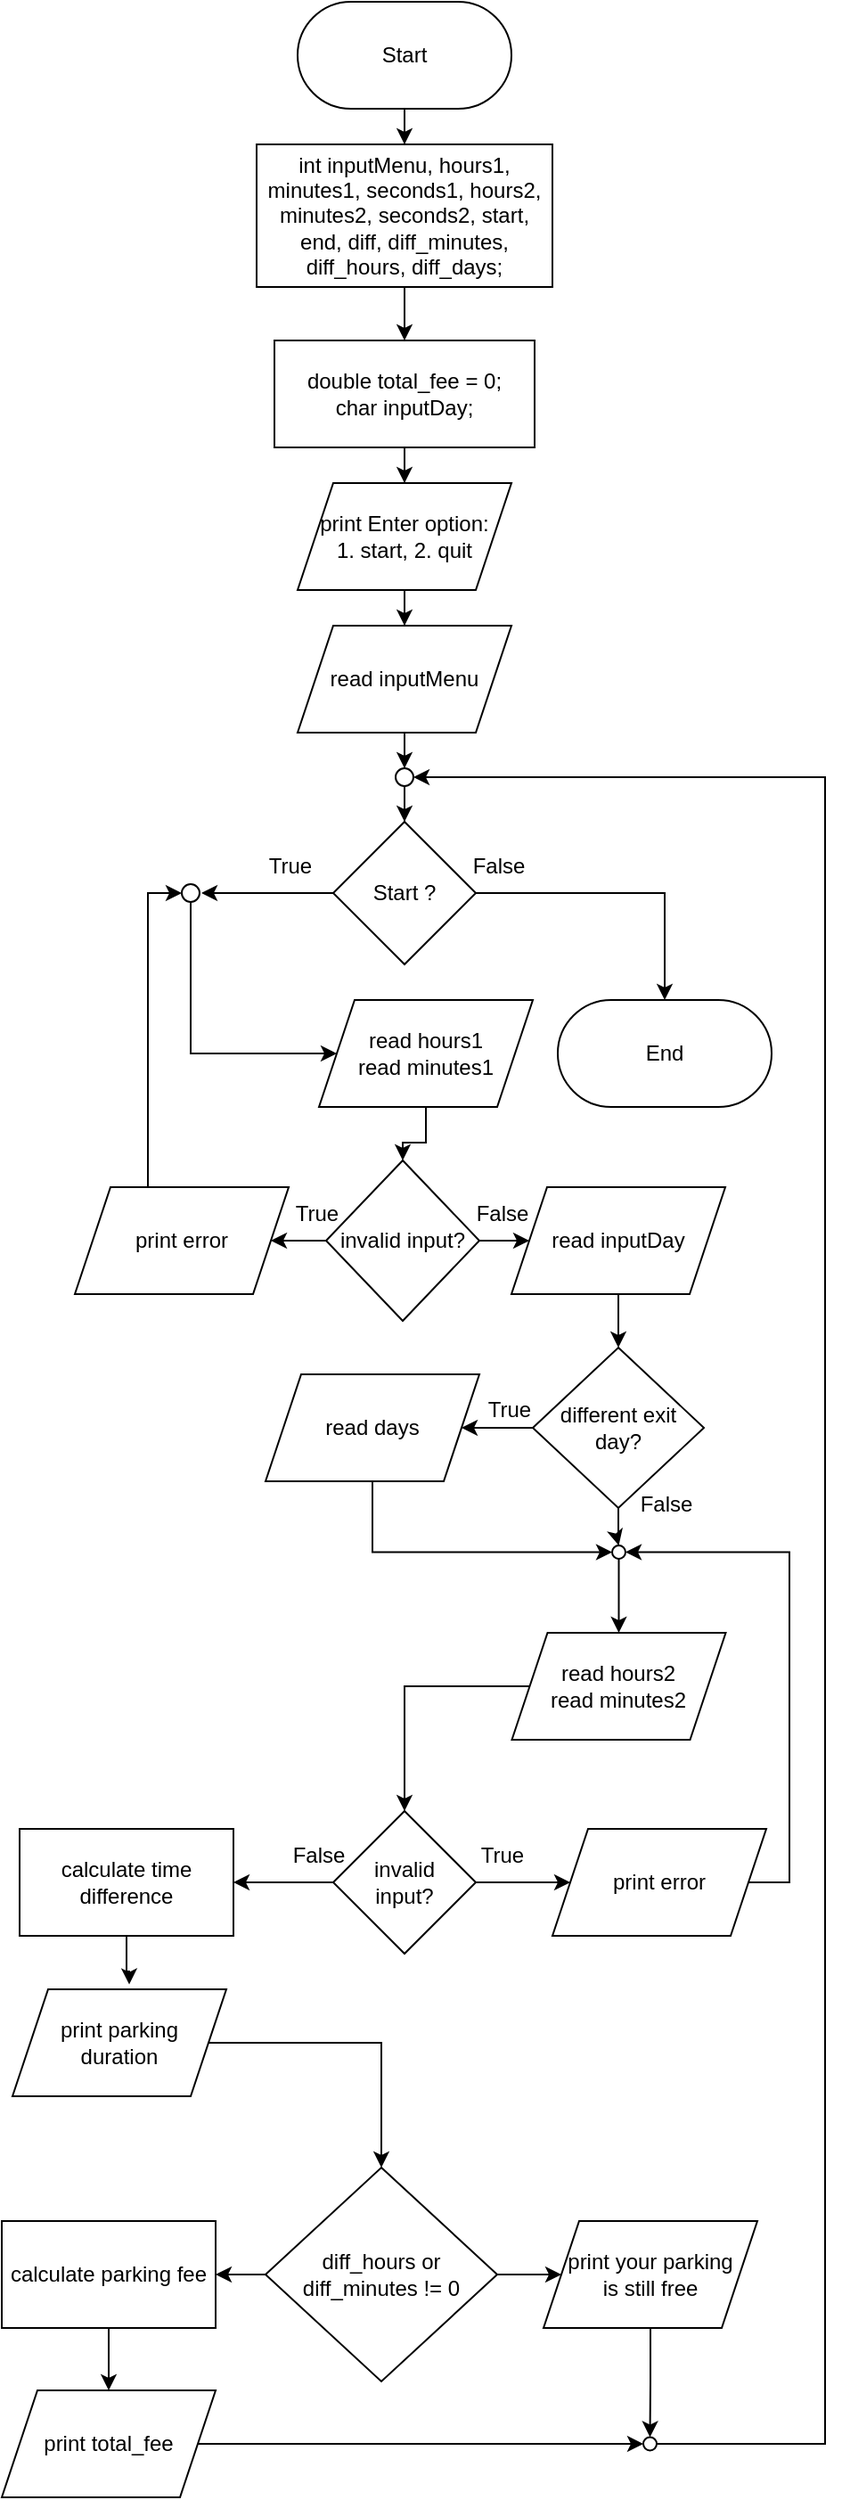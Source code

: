 <mxfile version="21.0.6" type="device"><diagram id="C5RBs43oDa-KdzZeNtuy" name="Page-1"><mxGraphModel dx="2173" dy="998" grid="1" gridSize="10" guides="1" tooltips="1" connect="1" arrows="1" fold="1" page="1" pageScale="1" pageWidth="827" pageHeight="1169" math="0" shadow="0"><root><mxCell id="WIyWlLk6GJQsqaUBKTNV-0"/><mxCell id="WIyWlLk6GJQsqaUBKTNV-1" parent="WIyWlLk6GJQsqaUBKTNV-0"/><mxCell id="Q1KsYgdhHUX1GpTsWLBj-20" style="edgeStyle=orthogonalEdgeStyle;rounded=0;orthogonalLoop=1;jettySize=auto;html=1;entryX=0.5;entryY=0;entryDx=0;entryDy=0;" parent="WIyWlLk6GJQsqaUBKTNV-1" source="Q1KsYgdhHUX1GpTsWLBj-0" target="Q1KsYgdhHUX1GpTsWLBj-2" edge="1"><mxGeometry relative="1" as="geometry"/></mxCell><mxCell id="Q1KsYgdhHUX1GpTsWLBj-0" value="Start" style="rounded=1;whiteSpace=wrap;html=1;arcSize=50;" parent="WIyWlLk6GJQsqaUBKTNV-1" vertex="1"><mxGeometry x="354" y="70" width="120" height="60" as="geometry"/></mxCell><mxCell id="Q1KsYgdhHUX1GpTsWLBj-22" style="edgeStyle=orthogonalEdgeStyle;rounded=0;orthogonalLoop=1;jettySize=auto;html=1;entryX=0.5;entryY=0;entryDx=0;entryDy=0;" parent="WIyWlLk6GJQsqaUBKTNV-1" source="Q1KsYgdhHUX1GpTsWLBj-1" target="Q1KsYgdhHUX1GpTsWLBj-3" edge="1"><mxGeometry relative="1" as="geometry"/></mxCell><mxCell id="Q1KsYgdhHUX1GpTsWLBj-1" value="double total_fee = 0;&lt;br&gt;char inputDay;" style="rounded=0;whiteSpace=wrap;html=1;" parent="WIyWlLk6GJQsqaUBKTNV-1" vertex="1"><mxGeometry x="341" y="260" width="146" height="60" as="geometry"/></mxCell><mxCell id="Q1KsYgdhHUX1GpTsWLBj-21" style="edgeStyle=orthogonalEdgeStyle;rounded=0;orthogonalLoop=1;jettySize=auto;html=1;entryX=0.5;entryY=0;entryDx=0;entryDy=0;" parent="WIyWlLk6GJQsqaUBKTNV-1" source="Q1KsYgdhHUX1GpTsWLBj-2" target="Q1KsYgdhHUX1GpTsWLBj-1" edge="1"><mxGeometry relative="1" as="geometry"/></mxCell><mxCell id="Q1KsYgdhHUX1GpTsWLBj-2" value="int inputMenu, hours1, minutes1, seconds1, hours2, minutes2, seconds2, start, end, diff, diff_minutes, diff_hours, diff_days;" style="rounded=0;whiteSpace=wrap;html=1;" parent="WIyWlLk6GJQsqaUBKTNV-1" vertex="1"><mxGeometry x="331" y="150" width="166" height="80" as="geometry"/></mxCell><mxCell id="Q1KsYgdhHUX1GpTsWLBj-23" style="edgeStyle=orthogonalEdgeStyle;rounded=0;orthogonalLoop=1;jettySize=auto;html=1;entryX=0.5;entryY=0;entryDx=0;entryDy=0;" parent="WIyWlLk6GJQsqaUBKTNV-1" source="Q1KsYgdhHUX1GpTsWLBj-3" target="Q1KsYgdhHUX1GpTsWLBj-8" edge="1"><mxGeometry relative="1" as="geometry"/></mxCell><mxCell id="Q1KsYgdhHUX1GpTsWLBj-3" value="print Enter option:&lt;br&gt;1. start, 2. quit" style="shape=parallelogram;perimeter=parallelogramPerimeter;whiteSpace=wrap;html=1;fixedSize=1;" parent="WIyWlLk6GJQsqaUBKTNV-1" vertex="1"><mxGeometry x="354" y="340" width="120" height="60" as="geometry"/></mxCell><mxCell id="Q1KsYgdhHUX1GpTsWLBj-6" style="edgeStyle=orthogonalEdgeStyle;rounded=0;orthogonalLoop=1;jettySize=auto;html=1;entryX=0.5;entryY=0;entryDx=0;entryDy=0;" parent="WIyWlLk6GJQsqaUBKTNV-1" source="Q1KsYgdhHUX1GpTsWLBj-4" target="Q1KsYgdhHUX1GpTsWLBj-5" edge="1"><mxGeometry relative="1" as="geometry"><Array as="points"><mxPoint x="560" y="570"/></Array></mxGeometry></mxCell><mxCell id="Q1KsYgdhHUX1GpTsWLBj-15" style="edgeStyle=orthogonalEdgeStyle;rounded=0;orthogonalLoop=1;jettySize=auto;html=1;" parent="WIyWlLk6GJQsqaUBKTNV-1" source="Q1KsYgdhHUX1GpTsWLBj-4" edge="1"><mxGeometry relative="1" as="geometry"><mxPoint x="300" y="570" as="targetPoint"/></mxGeometry></mxCell><mxCell id="Q1KsYgdhHUX1GpTsWLBj-4" value="Start ?" style="rhombus;whiteSpace=wrap;html=1;" parent="WIyWlLk6GJQsqaUBKTNV-1" vertex="1"><mxGeometry x="374" y="530" width="80" height="80" as="geometry"/></mxCell><mxCell id="Q1KsYgdhHUX1GpTsWLBj-5" value="End" style="rounded=1;whiteSpace=wrap;html=1;arcSize=50;" parent="WIyWlLk6GJQsqaUBKTNV-1" vertex="1"><mxGeometry x="500" y="630" width="120" height="60" as="geometry"/></mxCell><mxCell id="lWcQ2TxY43caHf1IDRP1-18" style="edgeStyle=orthogonalEdgeStyle;rounded=0;orthogonalLoop=1;jettySize=auto;html=1;entryX=0.5;entryY=0;entryDx=0;entryDy=0;" parent="WIyWlLk6GJQsqaUBKTNV-1" source="Q1KsYgdhHUX1GpTsWLBj-8" target="lWcQ2TxY43caHf1IDRP1-17" edge="1"><mxGeometry relative="1" as="geometry"/></mxCell><mxCell id="Q1KsYgdhHUX1GpTsWLBj-8" value="read inputMenu" style="shape=parallelogram;perimeter=parallelogramPerimeter;whiteSpace=wrap;html=1;fixedSize=1;" parent="WIyWlLk6GJQsqaUBKTNV-1" vertex="1"><mxGeometry x="354" y="420" width="120" height="60" as="geometry"/></mxCell><mxCell id="f7K5kzfWzGegIVDCDA3Q-1" style="edgeStyle=orthogonalEdgeStyle;rounded=0;orthogonalLoop=1;jettySize=auto;html=1;entryX=0.5;entryY=0;entryDx=0;entryDy=0;" edge="1" parent="WIyWlLk6GJQsqaUBKTNV-1" source="Q1KsYgdhHUX1GpTsWLBj-10" target="Q1KsYgdhHUX1GpTsWLBj-13"><mxGeometry relative="1" as="geometry"/></mxCell><mxCell id="Q1KsYgdhHUX1GpTsWLBj-10" value="read hours1&lt;br&gt;read minutes1" style="shape=parallelogram;perimeter=parallelogramPerimeter;whiteSpace=wrap;html=1;fixedSize=1;" parent="WIyWlLk6GJQsqaUBKTNV-1" vertex="1"><mxGeometry x="366" y="630" width="120" height="60" as="geometry"/></mxCell><mxCell id="Q1KsYgdhHUX1GpTsWLBj-30" style="edgeStyle=orthogonalEdgeStyle;rounded=0;orthogonalLoop=1;jettySize=auto;html=1;entryX=1;entryY=0.5;entryDx=0;entryDy=0;" parent="WIyWlLk6GJQsqaUBKTNV-1" source="Q1KsYgdhHUX1GpTsWLBj-13" target="Q1KsYgdhHUX1GpTsWLBj-29" edge="1"><mxGeometry relative="1" as="geometry"/></mxCell><mxCell id="Q1KsYgdhHUX1GpTsWLBj-34" style="edgeStyle=orthogonalEdgeStyle;rounded=0;orthogonalLoop=1;jettySize=auto;html=1;" parent="WIyWlLk6GJQsqaUBKTNV-1" source="Q1KsYgdhHUX1GpTsWLBj-13" target="Q1KsYgdhHUX1GpTsWLBj-33" edge="1"><mxGeometry relative="1" as="geometry"/></mxCell><mxCell id="Q1KsYgdhHUX1GpTsWLBj-13" value="invalid input?" style="rhombus;whiteSpace=wrap;html=1;" parent="WIyWlLk6GJQsqaUBKTNV-1" vertex="1"><mxGeometry x="370" y="720" width="86" height="90" as="geometry"/></mxCell><mxCell id="Q1KsYgdhHUX1GpTsWLBj-16" style="edgeStyle=orthogonalEdgeStyle;rounded=0;orthogonalLoop=1;jettySize=auto;html=1;entryX=0;entryY=0.5;entryDx=0;entryDy=0;" parent="WIyWlLk6GJQsqaUBKTNV-1" source="Q1KsYgdhHUX1GpTsWLBj-14" target="Q1KsYgdhHUX1GpTsWLBj-10" edge="1"><mxGeometry relative="1" as="geometry"><mxPoint x="294" y="630" as="targetPoint"/><Array as="points"><mxPoint x="294" y="660"/></Array></mxGeometry></mxCell><mxCell id="Q1KsYgdhHUX1GpTsWLBj-14" value="" style="ellipse;whiteSpace=wrap;html=1;aspect=fixed;" parent="WIyWlLk6GJQsqaUBKTNV-1" vertex="1"><mxGeometry x="289" y="565" width="10" height="10" as="geometry"/></mxCell><mxCell id="Q1KsYgdhHUX1GpTsWLBj-18" value="True" style="text;html=1;strokeColor=none;fillColor=none;align=center;verticalAlign=middle;whiteSpace=wrap;rounded=0;" parent="WIyWlLk6GJQsqaUBKTNV-1" vertex="1"><mxGeometry x="320" y="540" width="60" height="30" as="geometry"/></mxCell><mxCell id="Q1KsYgdhHUX1GpTsWLBj-19" value="False" style="text;html=1;strokeColor=none;fillColor=none;align=center;verticalAlign=middle;whiteSpace=wrap;rounded=0;" parent="WIyWlLk6GJQsqaUBKTNV-1" vertex="1"><mxGeometry x="437" y="540" width="60" height="30" as="geometry"/></mxCell><mxCell id="Q1KsYgdhHUX1GpTsWLBj-28" value="True" style="text;html=1;strokeColor=none;fillColor=none;align=center;verticalAlign=middle;whiteSpace=wrap;rounded=0;" parent="WIyWlLk6GJQsqaUBKTNV-1" vertex="1"><mxGeometry x="335" y="735" width="60" height="30" as="geometry"/></mxCell><mxCell id="Q1KsYgdhHUX1GpTsWLBj-32" style="edgeStyle=orthogonalEdgeStyle;rounded=0;orthogonalLoop=1;jettySize=auto;html=1;entryX=0;entryY=0.5;entryDx=0;entryDy=0;" parent="WIyWlLk6GJQsqaUBKTNV-1" source="Q1KsYgdhHUX1GpTsWLBj-29" target="Q1KsYgdhHUX1GpTsWLBj-14" edge="1"><mxGeometry relative="1" as="geometry"><Array as="points"><mxPoint x="270" y="570"/></Array></mxGeometry></mxCell><mxCell id="Q1KsYgdhHUX1GpTsWLBj-29" value="print error" style="shape=parallelogram;perimeter=parallelogramPerimeter;whiteSpace=wrap;html=1;fixedSize=1;" parent="WIyWlLk6GJQsqaUBKTNV-1" vertex="1"><mxGeometry x="229" y="735" width="120" height="60" as="geometry"/></mxCell><mxCell id="Q1KsYgdhHUX1GpTsWLBj-40" style="edgeStyle=orthogonalEdgeStyle;rounded=0;orthogonalLoop=1;jettySize=auto;html=1;entryX=0.5;entryY=0;entryDx=0;entryDy=0;" parent="WIyWlLk6GJQsqaUBKTNV-1" source="Q1KsYgdhHUX1GpTsWLBj-33" target="Q1KsYgdhHUX1GpTsWLBj-36" edge="1"><mxGeometry relative="1" as="geometry"/></mxCell><mxCell id="Q1KsYgdhHUX1GpTsWLBj-33" value="read inputDay" style="shape=parallelogram;perimeter=parallelogramPerimeter;whiteSpace=wrap;html=1;fixedSize=1;" parent="WIyWlLk6GJQsqaUBKTNV-1" vertex="1"><mxGeometry x="474" y="735" width="120" height="60" as="geometry"/></mxCell><mxCell id="Q1KsYgdhHUX1GpTsWLBj-35" value="False" style="text;html=1;strokeColor=none;fillColor=none;align=center;verticalAlign=middle;whiteSpace=wrap;rounded=0;" parent="WIyWlLk6GJQsqaUBKTNV-1" vertex="1"><mxGeometry x="439" y="735" width="60" height="30" as="geometry"/></mxCell><mxCell id="Q1KsYgdhHUX1GpTsWLBj-39" style="edgeStyle=orthogonalEdgeStyle;rounded=0;orthogonalLoop=1;jettySize=auto;html=1;entryX=1;entryY=0.5;entryDx=0;entryDy=0;" parent="WIyWlLk6GJQsqaUBKTNV-1" source="Q1KsYgdhHUX1GpTsWLBj-36" target="Q1KsYgdhHUX1GpTsWLBj-38" edge="1"><mxGeometry relative="1" as="geometry"/></mxCell><mxCell id="Q1KsYgdhHUX1GpTsWLBj-48" style="edgeStyle=orthogonalEdgeStyle;rounded=0;orthogonalLoop=1;jettySize=auto;html=1;entryX=0.5;entryY=0;entryDx=0;entryDy=0;" parent="WIyWlLk6GJQsqaUBKTNV-1" source="Q1KsYgdhHUX1GpTsWLBj-36" target="Q1KsYgdhHUX1GpTsWLBj-47" edge="1"><mxGeometry relative="1" as="geometry"/></mxCell><mxCell id="Q1KsYgdhHUX1GpTsWLBj-36" value="different exit day?" style="rhombus;whiteSpace=wrap;html=1;" parent="WIyWlLk6GJQsqaUBKTNV-1" vertex="1"><mxGeometry x="486" y="825" width="96" height="90" as="geometry"/></mxCell><mxCell id="Q1KsYgdhHUX1GpTsWLBj-49" style="edgeStyle=orthogonalEdgeStyle;rounded=0;orthogonalLoop=1;jettySize=auto;html=1;entryX=0;entryY=0.5;entryDx=0;entryDy=0;" parent="WIyWlLk6GJQsqaUBKTNV-1" source="Q1KsYgdhHUX1GpTsWLBj-38" target="Q1KsYgdhHUX1GpTsWLBj-47" edge="1"><mxGeometry relative="1" as="geometry"><Array as="points"><mxPoint x="396" y="940"/></Array></mxGeometry></mxCell><mxCell id="Q1KsYgdhHUX1GpTsWLBj-38" value="read days" style="shape=parallelogram;perimeter=parallelogramPerimeter;whiteSpace=wrap;html=1;fixedSize=1;" parent="WIyWlLk6GJQsqaUBKTNV-1" vertex="1"><mxGeometry x="336" y="840" width="120" height="60" as="geometry"/></mxCell><mxCell id="Q1KsYgdhHUX1GpTsWLBj-41" value="True" style="text;html=1;strokeColor=none;fillColor=none;align=center;verticalAlign=middle;whiteSpace=wrap;rounded=0;" parent="WIyWlLk6GJQsqaUBKTNV-1" vertex="1"><mxGeometry x="443" y="845" width="60" height="30" as="geometry"/></mxCell><mxCell id="lWcQ2TxY43caHf1IDRP1-2" style="edgeStyle=orthogonalEdgeStyle;rounded=0;orthogonalLoop=1;jettySize=auto;html=1;entryX=0.5;entryY=0;entryDx=0;entryDy=0;" parent="WIyWlLk6GJQsqaUBKTNV-1" source="Q1KsYgdhHUX1GpTsWLBj-45" target="lWcQ2TxY43caHf1IDRP1-1" edge="1"><mxGeometry relative="1" as="geometry"/></mxCell><mxCell id="Q1KsYgdhHUX1GpTsWLBj-45" value="read hours2&lt;br style=&quot;border-color: var(--border-color);&quot;&gt;read minutes2" style="shape=parallelogram;perimeter=parallelogramPerimeter;whiteSpace=wrap;html=1;fixedSize=1;" parent="WIyWlLk6GJQsqaUBKTNV-1" vertex="1"><mxGeometry x="474.25" y="985" width="120" height="60" as="geometry"/></mxCell><mxCell id="lWcQ2TxY43caHf1IDRP1-0" style="edgeStyle=orthogonalEdgeStyle;rounded=0;orthogonalLoop=1;jettySize=auto;html=1;entryX=0.5;entryY=0;entryDx=0;entryDy=0;" parent="WIyWlLk6GJQsqaUBKTNV-1" source="Q1KsYgdhHUX1GpTsWLBj-47" target="Q1KsYgdhHUX1GpTsWLBj-45" edge="1"><mxGeometry relative="1" as="geometry"/></mxCell><mxCell id="Q1KsYgdhHUX1GpTsWLBj-47" value="" style="ellipse;whiteSpace=wrap;html=1;aspect=fixed;" parent="WIyWlLk6GJQsqaUBKTNV-1" vertex="1"><mxGeometry x="530.5" y="936" width="7.5" height="7.5" as="geometry"/></mxCell><mxCell id="lWcQ2TxY43caHf1IDRP1-6" style="edgeStyle=orthogonalEdgeStyle;rounded=0;orthogonalLoop=1;jettySize=auto;html=1;entryX=1;entryY=0.5;entryDx=0;entryDy=0;" parent="WIyWlLk6GJQsqaUBKTNV-1" source="lWcQ2TxY43caHf1IDRP1-1" target="lWcQ2TxY43caHf1IDRP1-5" edge="1"><mxGeometry relative="1" as="geometry"/></mxCell><mxCell id="f7K5kzfWzGegIVDCDA3Q-4" style="edgeStyle=orthogonalEdgeStyle;rounded=0;orthogonalLoop=1;jettySize=auto;html=1;entryX=0;entryY=0.5;entryDx=0;entryDy=0;" edge="1" parent="WIyWlLk6GJQsqaUBKTNV-1" source="lWcQ2TxY43caHf1IDRP1-1" target="f7K5kzfWzGegIVDCDA3Q-2"><mxGeometry relative="1" as="geometry"/></mxCell><mxCell id="lWcQ2TxY43caHf1IDRP1-1" value="invalid &lt;br&gt;input?" style="rhombus;whiteSpace=wrap;html=1;" parent="WIyWlLk6GJQsqaUBKTNV-1" vertex="1"><mxGeometry x="374" y="1085" width="80" height="80" as="geometry"/></mxCell><mxCell id="lWcQ2TxY43caHf1IDRP1-4" value="True" style="text;html=1;strokeColor=none;fillColor=none;align=center;verticalAlign=middle;whiteSpace=wrap;rounded=0;" parent="WIyWlLk6GJQsqaUBKTNV-1" vertex="1"><mxGeometry x="439" y="1095" width="60" height="30" as="geometry"/></mxCell><mxCell id="lWcQ2TxY43caHf1IDRP1-13" style="edgeStyle=orthogonalEdgeStyle;rounded=0;orthogonalLoop=1;jettySize=auto;html=1;entryX=0.546;entryY=-0.045;entryDx=0;entryDy=0;entryPerimeter=0;" parent="WIyWlLk6GJQsqaUBKTNV-1" source="lWcQ2TxY43caHf1IDRP1-5" target="lWcQ2TxY43caHf1IDRP1-12" edge="1"><mxGeometry relative="1" as="geometry"/></mxCell><mxCell id="lWcQ2TxY43caHf1IDRP1-5" value="calculate time difference" style="rounded=0;whiteSpace=wrap;html=1;" parent="WIyWlLk6GJQsqaUBKTNV-1" vertex="1"><mxGeometry x="198" y="1095" width="120" height="60" as="geometry"/></mxCell><mxCell id="lWcQ2TxY43caHf1IDRP1-7" value="False" style="text;html=1;strokeColor=none;fillColor=none;align=center;verticalAlign=middle;whiteSpace=wrap;rounded=0;" parent="WIyWlLk6GJQsqaUBKTNV-1" vertex="1"><mxGeometry x="336" y="1095" width="60" height="30" as="geometry"/></mxCell><mxCell id="lWcQ2TxY43caHf1IDRP1-8" value="False" style="text;html=1;strokeColor=none;fillColor=none;align=center;verticalAlign=middle;whiteSpace=wrap;rounded=0;" parent="WIyWlLk6GJQsqaUBKTNV-1" vertex="1"><mxGeometry x="530.5" y="898" width="60" height="30" as="geometry"/></mxCell><mxCell id="lWcQ2TxY43caHf1IDRP1-23" style="edgeStyle=orthogonalEdgeStyle;rounded=0;orthogonalLoop=1;jettySize=auto;html=1;" parent="WIyWlLk6GJQsqaUBKTNV-1" source="lWcQ2TxY43caHf1IDRP1-9" target="lWcQ2TxY43caHf1IDRP1-16" edge="1"><mxGeometry relative="1" as="geometry"/></mxCell><mxCell id="lWcQ2TxY43caHf1IDRP1-27" style="edgeStyle=orthogonalEdgeStyle;rounded=0;orthogonalLoop=1;jettySize=auto;html=1;entryX=0;entryY=0.5;entryDx=0;entryDy=0;" parent="WIyWlLk6GJQsqaUBKTNV-1" source="lWcQ2TxY43caHf1IDRP1-9" target="lWcQ2TxY43caHf1IDRP1-20" edge="1"><mxGeometry relative="1" as="geometry"/></mxCell><mxCell id="lWcQ2TxY43caHf1IDRP1-9" value="diff_hours or diff_minutes != 0" style="rhombus;whiteSpace=wrap;html=1;" parent="WIyWlLk6GJQsqaUBKTNV-1" vertex="1"><mxGeometry x="336" y="1285" width="130" height="120" as="geometry"/></mxCell><mxCell id="lWcQ2TxY43caHf1IDRP1-14" style="edgeStyle=orthogonalEdgeStyle;rounded=0;orthogonalLoop=1;jettySize=auto;html=1;entryX=0.5;entryY=0;entryDx=0;entryDy=0;" parent="WIyWlLk6GJQsqaUBKTNV-1" source="lWcQ2TxY43caHf1IDRP1-12" target="lWcQ2TxY43caHf1IDRP1-9" edge="1"><mxGeometry relative="1" as="geometry"/></mxCell><mxCell id="lWcQ2TxY43caHf1IDRP1-12" value="print parking&lt;br&gt;duration" style="shape=parallelogram;perimeter=parallelogramPerimeter;whiteSpace=wrap;html=1;fixedSize=1;" parent="WIyWlLk6GJQsqaUBKTNV-1" vertex="1"><mxGeometry x="194" y="1185" width="120" height="60" as="geometry"/></mxCell><mxCell id="lWcQ2TxY43caHf1IDRP1-24" style="edgeStyle=orthogonalEdgeStyle;rounded=0;orthogonalLoop=1;jettySize=auto;html=1;entryX=0.5;entryY=0;entryDx=0;entryDy=0;" parent="WIyWlLk6GJQsqaUBKTNV-1" source="lWcQ2TxY43caHf1IDRP1-16" target="lWcQ2TxY43caHf1IDRP1-21" edge="1"><mxGeometry relative="1" as="geometry"/></mxCell><mxCell id="lWcQ2TxY43caHf1IDRP1-16" value="calculate parking fee" style="rounded=0;whiteSpace=wrap;html=1;" parent="WIyWlLk6GJQsqaUBKTNV-1" vertex="1"><mxGeometry x="188" y="1315" width="120" height="60" as="geometry"/></mxCell><mxCell id="lWcQ2TxY43caHf1IDRP1-19" style="edgeStyle=orthogonalEdgeStyle;rounded=0;orthogonalLoop=1;jettySize=auto;html=1;entryX=0.5;entryY=0;entryDx=0;entryDy=0;" parent="WIyWlLk6GJQsqaUBKTNV-1" source="lWcQ2TxY43caHf1IDRP1-17" target="Q1KsYgdhHUX1GpTsWLBj-4" edge="1"><mxGeometry relative="1" as="geometry"/></mxCell><mxCell id="lWcQ2TxY43caHf1IDRP1-17" value="" style="ellipse;whiteSpace=wrap;html=1;aspect=fixed;" parent="WIyWlLk6GJQsqaUBKTNV-1" vertex="1"><mxGeometry x="409" y="500" width="10" height="10" as="geometry"/></mxCell><mxCell id="lWcQ2TxY43caHf1IDRP1-26" style="edgeStyle=orthogonalEdgeStyle;rounded=0;orthogonalLoop=1;jettySize=auto;html=1;entryX=0.5;entryY=0;entryDx=0;entryDy=0;" parent="WIyWlLk6GJQsqaUBKTNV-1" source="lWcQ2TxY43caHf1IDRP1-20" target="lWcQ2TxY43caHf1IDRP1-22" edge="1"><mxGeometry relative="1" as="geometry"/></mxCell><mxCell id="lWcQ2TxY43caHf1IDRP1-20" value="print your parking&lt;br&gt;is still free" style="shape=parallelogram;perimeter=parallelogramPerimeter;whiteSpace=wrap;html=1;fixedSize=1;" parent="WIyWlLk6GJQsqaUBKTNV-1" vertex="1"><mxGeometry x="492" y="1315" width="120" height="60" as="geometry"/></mxCell><mxCell id="lWcQ2TxY43caHf1IDRP1-25" style="edgeStyle=orthogonalEdgeStyle;rounded=0;orthogonalLoop=1;jettySize=auto;html=1;entryX=0;entryY=0.5;entryDx=0;entryDy=0;" parent="WIyWlLk6GJQsqaUBKTNV-1" source="lWcQ2TxY43caHf1IDRP1-21" target="lWcQ2TxY43caHf1IDRP1-22" edge="1"><mxGeometry relative="1" as="geometry"/></mxCell><mxCell id="lWcQ2TxY43caHf1IDRP1-21" value="print total_fee" style="shape=parallelogram;perimeter=parallelogramPerimeter;whiteSpace=wrap;html=1;fixedSize=1;" parent="WIyWlLk6GJQsqaUBKTNV-1" vertex="1"><mxGeometry x="188" y="1410" width="120" height="60" as="geometry"/></mxCell><mxCell id="lWcQ2TxY43caHf1IDRP1-28" style="edgeStyle=orthogonalEdgeStyle;rounded=0;orthogonalLoop=1;jettySize=auto;html=1;entryX=1;entryY=0.5;entryDx=0;entryDy=0;" parent="WIyWlLk6GJQsqaUBKTNV-1" source="lWcQ2TxY43caHf1IDRP1-22" target="lWcQ2TxY43caHf1IDRP1-17" edge="1"><mxGeometry relative="1" as="geometry"><Array as="points"><mxPoint x="650" y="1440"/><mxPoint x="650" y="505"/></Array></mxGeometry></mxCell><mxCell id="lWcQ2TxY43caHf1IDRP1-22" value="" style="ellipse;whiteSpace=wrap;html=1;aspect=fixed;" parent="WIyWlLk6GJQsqaUBKTNV-1" vertex="1"><mxGeometry x="548" y="1436.25" width="7.5" height="7.5" as="geometry"/></mxCell><mxCell id="f7K5kzfWzGegIVDCDA3Q-3" style="edgeStyle=orthogonalEdgeStyle;rounded=0;orthogonalLoop=1;jettySize=auto;html=1;entryX=1;entryY=0.5;entryDx=0;entryDy=0;" edge="1" parent="WIyWlLk6GJQsqaUBKTNV-1" source="f7K5kzfWzGegIVDCDA3Q-2" target="Q1KsYgdhHUX1GpTsWLBj-47"><mxGeometry relative="1" as="geometry"><Array as="points"><mxPoint x="630" y="1125"/><mxPoint x="630" y="940"/></Array></mxGeometry></mxCell><mxCell id="f7K5kzfWzGegIVDCDA3Q-2" value="print error" style="shape=parallelogram;perimeter=parallelogramPerimeter;whiteSpace=wrap;html=1;fixedSize=1;" vertex="1" parent="WIyWlLk6GJQsqaUBKTNV-1"><mxGeometry x="497" y="1095" width="120" height="60" as="geometry"/></mxCell></root></mxGraphModel></diagram></mxfile>
